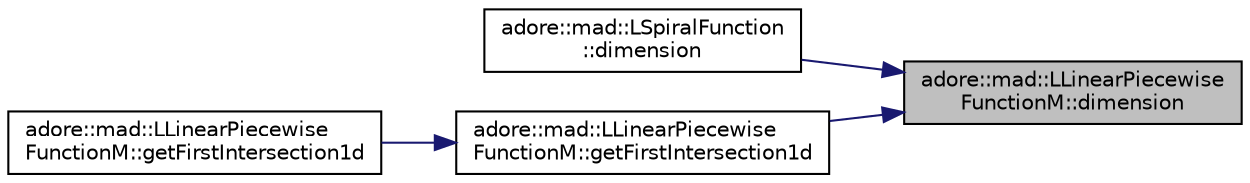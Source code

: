 digraph "adore::mad::LLinearPiecewiseFunctionM::dimension"
{
 // LATEX_PDF_SIZE
  edge [fontname="Helvetica",fontsize="10",labelfontname="Helvetica",labelfontsize="10"];
  node [fontname="Helvetica",fontsize="10",shape=record];
  rankdir="RL";
  Node1 [label="adore::mad::LLinearPiecewise\lFunctionM::dimension",height=0.2,width=0.4,color="black", fillcolor="grey75", style="filled", fontcolor="black",tooltip=" "];
  Node1 -> Node2 [dir="back",color="midnightblue",fontsize="10",style="solid",fontname="Helvetica"];
  Node2 [label="adore::mad::LSpiralFunction\l::dimension",height=0.2,width=0.4,color="black", fillcolor="white", style="filled",URL="$classadore_1_1mad_1_1LSpiralFunction.html#a43b9b7ae8b5d0bb2fadfbf6e3972c02c",tooltip=" "];
  Node1 -> Node3 [dir="back",color="midnightblue",fontsize="10",style="solid",fontname="Helvetica"];
  Node3 [label="adore::mad::LLinearPiecewise\lFunctionM::getFirstIntersection1d",height=0.2,width=0.4,color="black", fillcolor="white", style="filled",URL="$classadore_1_1mad_1_1LLinearPiecewiseFunctionM.html#a259255708a5267fb95fe33dd1b8f0b7c",tooltip=" "];
  Node3 -> Node4 [dir="back",color="midnightblue",fontsize="10",style="solid",fontname="Helvetica"];
  Node4 [label="adore::mad::LLinearPiecewise\lFunctionM::getFirstIntersection1d",height=0.2,width=0.4,color="black", fillcolor="white", style="filled",URL="$classadore_1_1mad_1_1LLinearPiecewiseFunctionM.html#a497b3431383f2192051ddca5d1992327",tooltip=" "];
}
